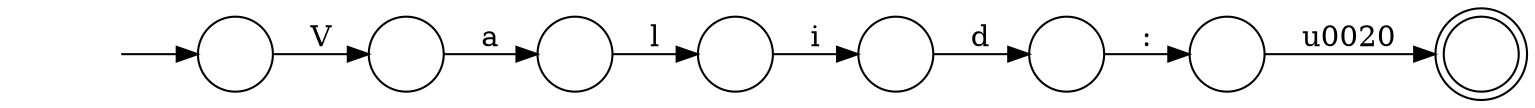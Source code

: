 digraph Automaton {
  rankdir = LR;
  0 [shape=circle,label=""];
  0 -> 1 [label="l"]
  1 [shape=circle,label=""];
  1 -> 2 [label="i"]
  2 [shape=circle,label=""];
  2 -> 7 [label="d"]
  3 [shape=circle,label=""];
  3 -> 0 [label="a"]
  4 [shape=circle,label=""];
  initial [shape=plaintext,label=""];
  initial -> 4
  4 -> 3 [label="V"]
  5 [shape=doublecircle,label=""];
  6 [shape=circle,label=""];
  6 -> 5 [label="\u0020"]
  7 [shape=circle,label=""];
  7 -> 6 [label=":"]
}
